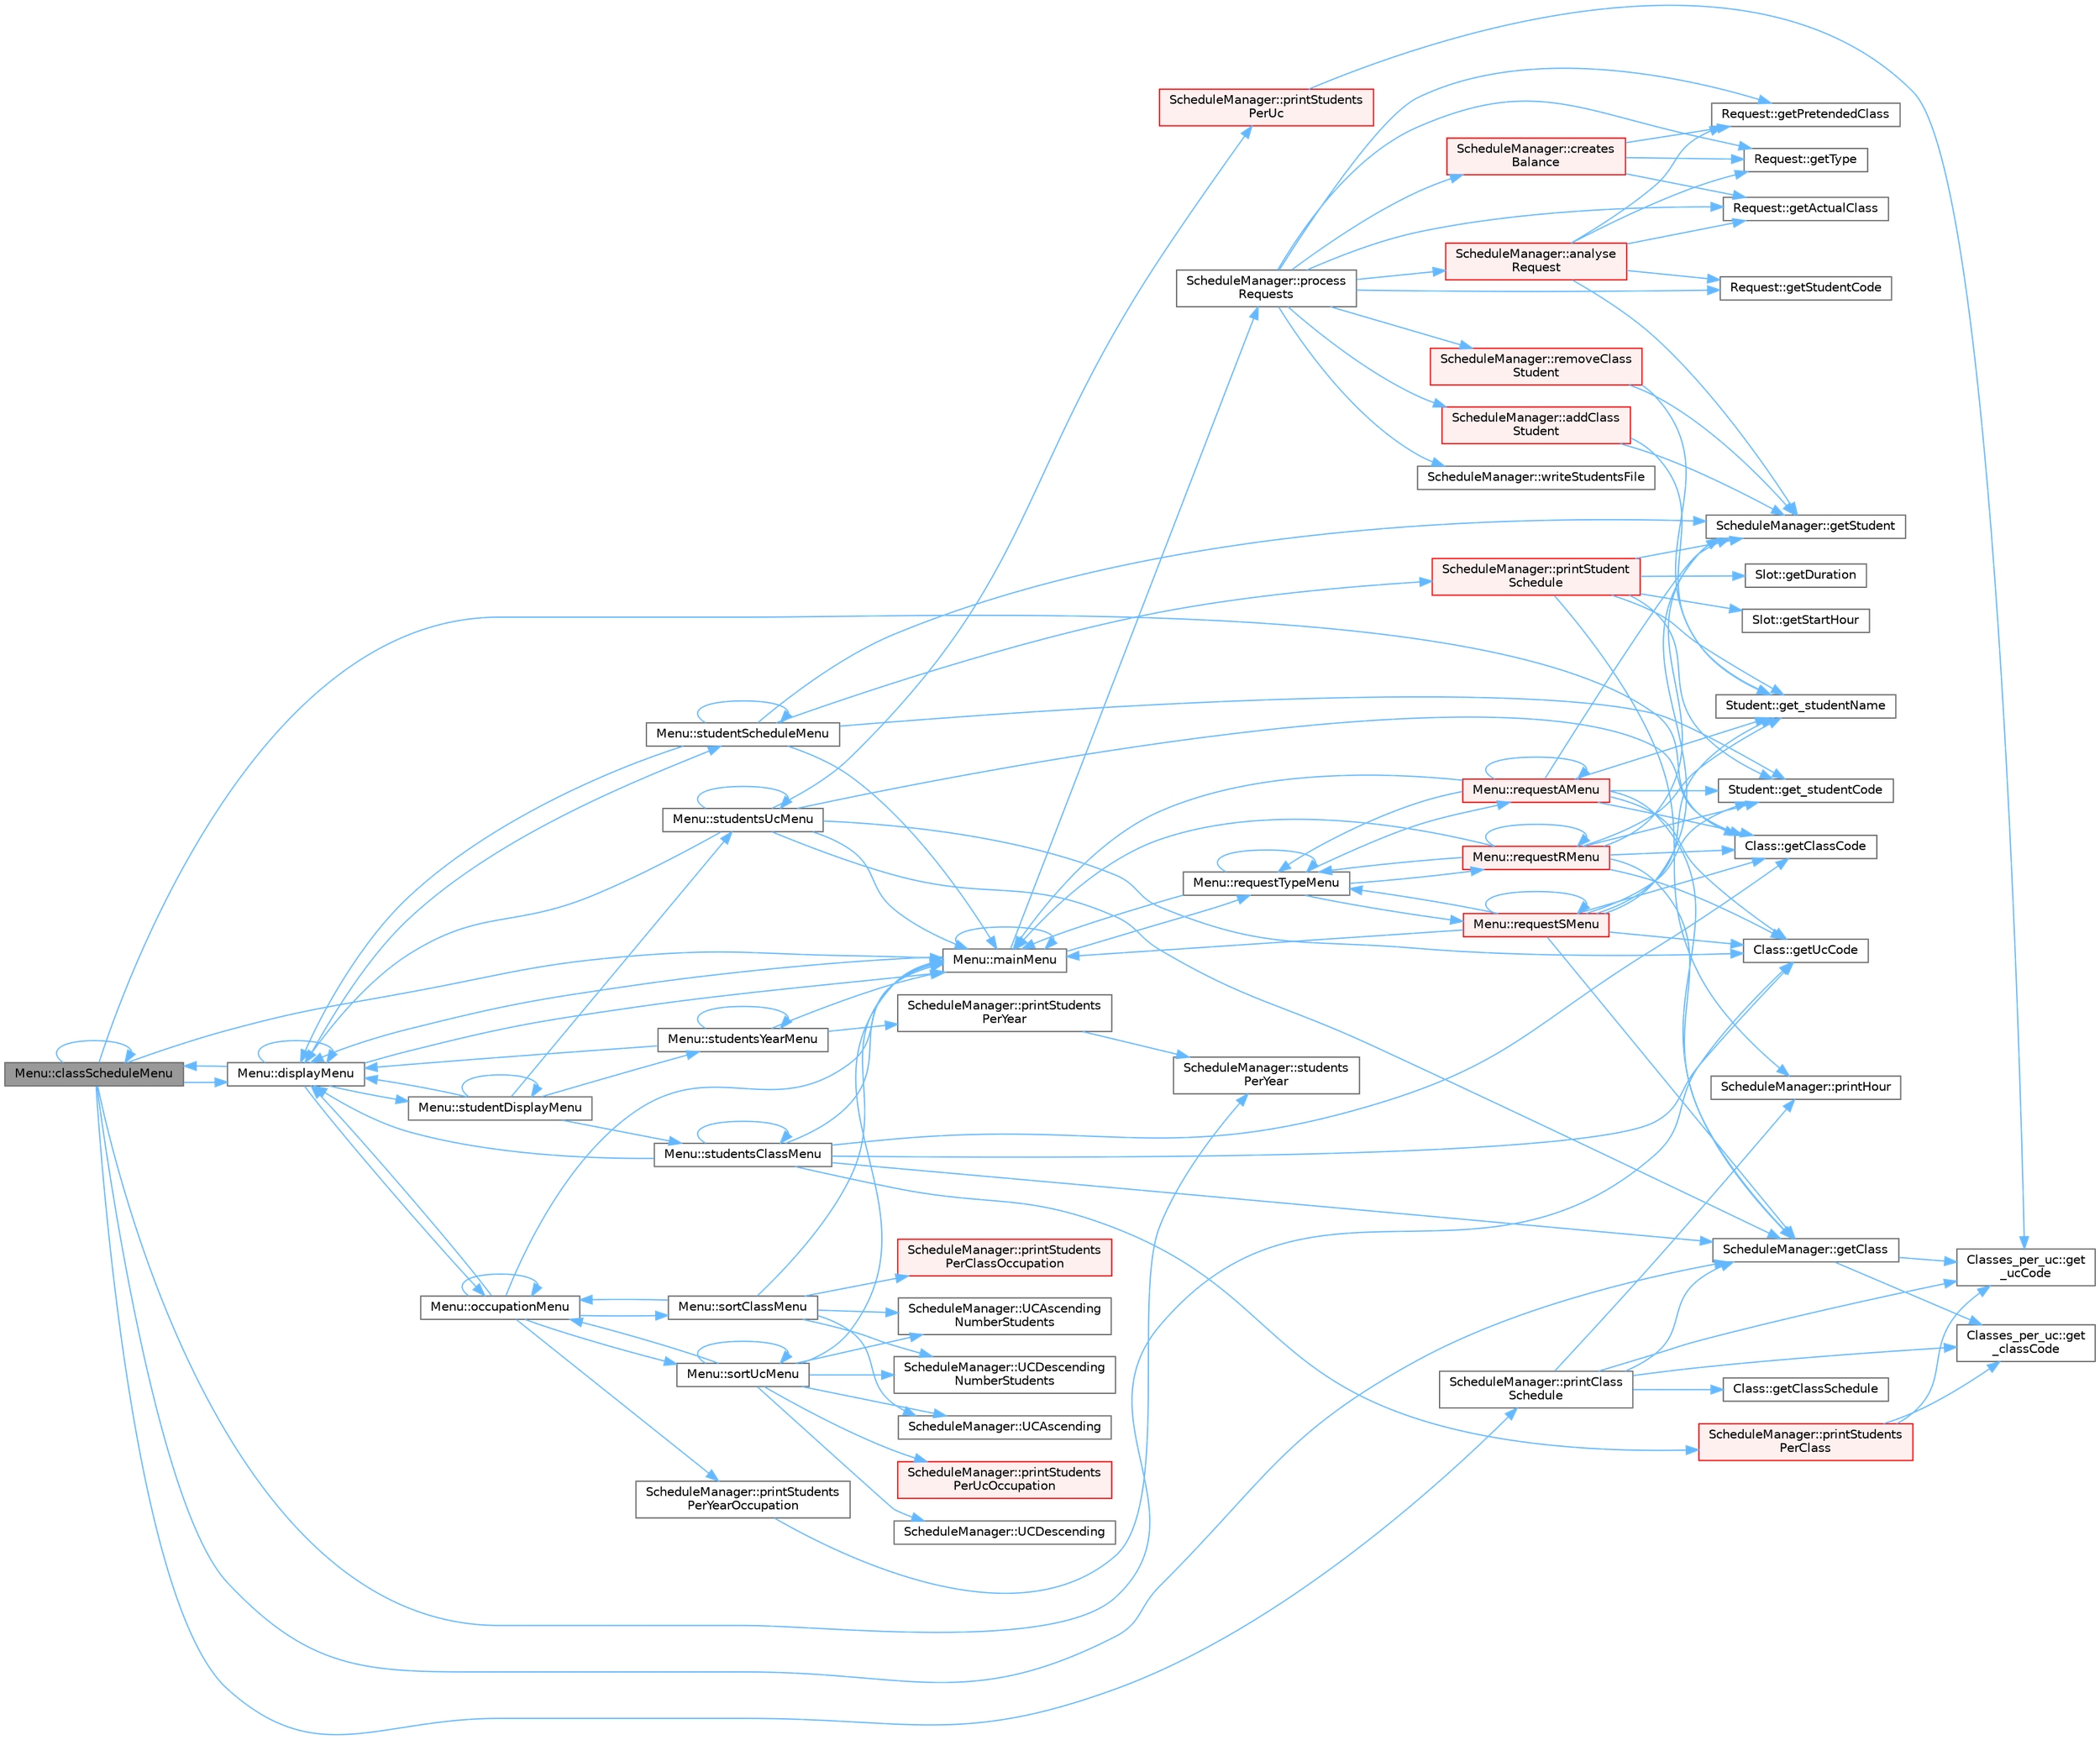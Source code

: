digraph "Menu::classScheduleMenu"
{
 // LATEX_PDF_SIZE
  bgcolor="transparent";
  edge [fontname=Helvetica,fontsize=10,labelfontname=Helvetica,labelfontsize=10];
  node [fontname=Helvetica,fontsize=10,shape=box,height=0.2,width=0.4];
  rankdir="LR";
  Node1 [label="Menu::classScheduleMenu",height=0.2,width=0.4,color="gray40", fillcolor="grey60", style="filled", fontcolor="black",tooltip="displays the schedule of a class"];
  Node1 -> Node1 [color="steelblue1",style="solid"];
  Node1 -> Node2 [color="steelblue1",style="solid"];
  Node2 [label="Menu::displayMenu",height=0.2,width=0.4,color="grey40", fillcolor="white", style="filled",URL="$class_menu.html#a7ceb2718cac4b01b62731e1bcf4283f1",tooltip="displays and manages the display menu of the application"];
  Node2 -> Node1 [color="steelblue1",style="solid"];
  Node2 -> Node2 [color="steelblue1",style="solid"];
  Node2 -> Node3 [color="steelblue1",style="solid"];
  Node3 [label="Menu::mainMenu",height=0.2,width=0.4,color="grey40", fillcolor="white", style="filled",URL="$class_menu.html#aef9edee86d2ea460606361c92e061583",tooltip="displays and manages the main menu of the application"];
  Node3 -> Node2 [color="steelblue1",style="solid"];
  Node3 -> Node3 [color="steelblue1",style="solid"];
  Node3 -> Node4 [color="steelblue1",style="solid"];
  Node4 [label="ScheduleManager::process\lRequests",height=0.2,width=0.4,color="grey40", fillcolor="white", style="filled",URL="$class_schedule_manager.html#a48575e5429cdeded98a3367220de6fe7",tooltip="Complexity = O(n)"];
  Node4 -> Node5 [color="steelblue1",style="solid"];
  Node5 [label="ScheduleManager::addClass\lStudent",height=0.2,width=0.4,color="red", fillcolor="#FFF0F0", style="filled",URL="$class_schedule_manager.html#a6b3d6ef8772acd383dc1bf45f73a32b7",tooltip="Complexity = O(n + log n)"];
  Node5 -> Node7 [color="steelblue1",style="solid"];
  Node7 [label="Student::get_studentName",height=0.2,width=0.4,color="grey40", fillcolor="white", style="filled",URL="$class_student.html#af63e97959c77004acbe20302d6ad1a39",tooltip="gets the student name, complexity O(1)"];
  Node5 -> Node8 [color="steelblue1",style="solid"];
  Node8 [label="ScheduleManager::getStudent",height=0.2,width=0.4,color="grey40", fillcolor="white", style="filled",URL="$class_schedule_manager.html#ae9e558e49da94f4d5a4e5737dcecc59a",tooltip="gets the corresponding object to a student code, complexity O(n)"];
  Node4 -> Node9 [color="steelblue1",style="solid"];
  Node9 [label="ScheduleManager::analyse\lRequest",height=0.2,width=0.4,color="red", fillcolor="#FFF0F0", style="filled",URL="$class_schedule_manager.html#a2a4bba26f31a117f84244e431090a866",tooltip="Complexity O(n)"];
  Node9 -> Node18 [color="steelblue1",style="solid"];
  Node18 [label="Request::getActualClass",height=0.2,width=0.4,color="grey40", fillcolor="white", style="filled",URL="$class_request.html#ad55809beb01bf01c52087b4802379c4a",tooltip=" "];
  Node9 -> Node19 [color="steelblue1",style="solid"];
  Node19 [label="Request::getPretendedClass",height=0.2,width=0.4,color="grey40", fillcolor="white", style="filled",URL="$class_request.html#a7b02f395927210c07751be44d1b3c58c",tooltip=" "];
  Node9 -> Node8 [color="steelblue1",style="solid"];
  Node9 -> Node20 [color="steelblue1",style="solid"];
  Node20 [label="Request::getStudentCode",height=0.2,width=0.4,color="grey40", fillcolor="white", style="filled",URL="$class_request.html#a5a9953615d3e8fbb377bc13a17b65e57",tooltip=" "];
  Node9 -> Node21 [color="steelblue1",style="solid"];
  Node21 [label="Request::getType",height=0.2,width=0.4,color="grey40", fillcolor="white", style="filled",URL="$class_request.html#a64192fbb788c9dcae1e011f85a7c0f67",tooltip=" "];
  Node4 -> Node22 [color="steelblue1",style="solid"];
  Node22 [label="ScheduleManager::creates\lBalance",height=0.2,width=0.4,color="red", fillcolor="#FFF0F0", style="filled",URL="$class_schedule_manager.html#af918b25dc00ed4ffcd0ca8d29abd2af3",tooltip="Complexity = O(n²)"];
  Node22 -> Node18 [color="steelblue1",style="solid"];
  Node22 -> Node19 [color="steelblue1",style="solid"];
  Node22 -> Node21 [color="steelblue1",style="solid"];
  Node4 -> Node18 [color="steelblue1",style="solid"];
  Node4 -> Node19 [color="steelblue1",style="solid"];
  Node4 -> Node20 [color="steelblue1",style="solid"];
  Node4 -> Node21 [color="steelblue1",style="solid"];
  Node4 -> Node27 [color="steelblue1",style="solid"];
  Node27 [label="ScheduleManager::removeClass\lStudent",height=0.2,width=0.4,color="red", fillcolor="#FFF0F0", style="filled",URL="$class_schedule_manager.html#abee9ead517d9992eb0326cfcdd98a90c",tooltip="Complexity = O(n + log n)"];
  Node27 -> Node7 [color="steelblue1",style="solid"];
  Node27 -> Node8 [color="steelblue1",style="solid"];
  Node4 -> Node28 [color="steelblue1",style="solid"];
  Node28 [label="ScheduleManager::writeStudentsFile",height=0.2,width=0.4,color="grey40", fillcolor="white", style="filled",URL="$class_schedule_manager.html#a6597654bdd09088afc302aff9602fb9b",tooltip="Complexity = O(n)"];
  Node3 -> Node29 [color="steelblue1",style="solid"];
  Node29 [label="Menu::requestTypeMenu",height=0.2,width=0.4,color="grey40", fillcolor="white", style="filled",URL="$class_menu.html#a08f5fd797aed15499f55a271317f417e",tooltip="displays and manages the request menu of the application"];
  Node29 -> Node3 [color="steelblue1",style="solid"];
  Node29 -> Node30 [color="steelblue1",style="solid"];
  Node30 [label="Menu::requestAMenu",height=0.2,width=0.4,color="red", fillcolor="#FFF0F0", style="filled",URL="$class_menu.html#a98f6fc8ff0888c1141677e12061d05d9",tooltip="displays and manages the request menu to add a student to a new class"];
  Node30 -> Node31 [color="steelblue1",style="solid"];
  Node31 [label="Student::get_studentCode",height=0.2,width=0.4,color="grey40", fillcolor="white", style="filled",URL="$class_student.html#a6b9d32745e4a22040364773353158464",tooltip="gets the student code, complexity O(1)"];
  Node30 -> Node7 [color="steelblue1",style="solid"];
  Node30 -> Node11 [color="steelblue1",style="solid"];
  Node11 [label="ScheduleManager::getClass",height=0.2,width=0.4,color="grey40", fillcolor="white", style="filled",URL="$class_schedule_manager.html#af086538733e4b420293d38a300286dbd",tooltip="get a class in the list of all classes per uc, complexity O(n)"];
  Node11 -> Node12 [color="steelblue1",style="solid"];
  Node12 [label="Classes_per_uc::get\l_classCode",height=0.2,width=0.4,color="grey40", fillcolor="white", style="filled",URL="$class_classes__per__uc.html#af2d2caaac1992545c5cc9cdd25931ff1",tooltip="gets the Class Code, complexity O(1)"];
  Node11 -> Node13 [color="steelblue1",style="solid"];
  Node13 [label="Classes_per_uc::get\l_ucCode",height=0.2,width=0.4,color="grey40", fillcolor="white", style="filled",URL="$class_classes__per__uc.html#ad7dc285639f33fad9796309cb686eb16",tooltip="gets the Uc Code, complexity O(1)"];
  Node30 -> Node32 [color="steelblue1",style="solid"];
  Node32 [label="Class::getClassCode",height=0.2,width=0.4,color="grey40", fillcolor="white", style="filled",URL="$class_class.html#a741c8eacce26ceaf0d68e4e5a145be68",tooltip="gets the Class Code, complexity O(1)"];
  Node30 -> Node8 [color="steelblue1",style="solid"];
  Node30 -> Node33 [color="steelblue1",style="solid"];
  Node33 [label="Class::getUcCode",height=0.2,width=0.4,color="grey40", fillcolor="white", style="filled",URL="$class_class.html#a42b4ee11c3181b8b5ebc39e9652153f9",tooltip="gets the Uc Code, complexity O(1)"];
  Node30 -> Node3 [color="steelblue1",style="solid"];
  Node30 -> Node30 [color="steelblue1",style="solid"];
  Node30 -> Node29 [color="steelblue1",style="solid"];
  Node29 -> Node35 [color="steelblue1",style="solid"];
  Node35 [label="Menu::requestRMenu",height=0.2,width=0.4,color="red", fillcolor="#FFF0F0", style="filled",URL="$class_menu.html#a80da583d6fbe2654f0e2de94c2df66af",tooltip="displays and manages the request menu to remove a student from a class"];
  Node35 -> Node31 [color="steelblue1",style="solid"];
  Node35 -> Node7 [color="steelblue1",style="solid"];
  Node35 -> Node11 [color="steelblue1",style="solid"];
  Node35 -> Node32 [color="steelblue1",style="solid"];
  Node35 -> Node8 [color="steelblue1",style="solid"];
  Node35 -> Node33 [color="steelblue1",style="solid"];
  Node35 -> Node3 [color="steelblue1",style="solid"];
  Node35 -> Node35 [color="steelblue1",style="solid"];
  Node35 -> Node29 [color="steelblue1",style="solid"];
  Node29 -> Node36 [color="steelblue1",style="solid"];
  Node36 [label="Menu::requestSMenu",height=0.2,width=0.4,color="red", fillcolor="#FFF0F0", style="filled",URL="$class_menu.html#acbc8696e3f90771a91f6ee1a4389d73b",tooltip="displays and manages the request menu to swap student class(es)"];
  Node36 -> Node31 [color="steelblue1",style="solid"];
  Node36 -> Node7 [color="steelblue1",style="solid"];
  Node36 -> Node11 [color="steelblue1",style="solid"];
  Node36 -> Node32 [color="steelblue1",style="solid"];
  Node36 -> Node8 [color="steelblue1",style="solid"];
  Node36 -> Node33 [color="steelblue1",style="solid"];
  Node36 -> Node3 [color="steelblue1",style="solid"];
  Node36 -> Node36 [color="steelblue1",style="solid"];
  Node36 -> Node29 [color="steelblue1",style="solid"];
  Node29 -> Node29 [color="steelblue1",style="solid"];
  Node2 -> Node37 [color="steelblue1",style="solid"];
  Node37 [label="Menu::occupationMenu",height=0.2,width=0.4,color="grey40", fillcolor="white", style="filled",URL="$class_menu.html#a73bdb45003cedb8515d112a986f95d2c",tooltip="displays the options to the occupation of classes, uc's or year"];
  Node37 -> Node2 [color="steelblue1",style="solid"];
  Node37 -> Node3 [color="steelblue1",style="solid"];
  Node37 -> Node37 [color="steelblue1",style="solid"];
  Node37 -> Node38 [color="steelblue1",style="solid"];
  Node38 [label="ScheduleManager::printStudents\lPerYearOccupation",height=0.2,width=0.4,color="grey40", fillcolor="white", style="filled",URL="$class_schedule_manager.html#adab40ba93a69b5d6ea0feb6f99496b4a",tooltip="Complexity = O(n + max number of classes) = O(n)"];
  Node38 -> Node39 [color="steelblue1",style="solid"];
  Node39 [label="ScheduleManager::students\lPerYear",height=0.2,width=0.4,color="grey40", fillcolor="white", style="filled",URL="$class_schedule_manager.html#ad05e0f4686bb4cb17d3805eaf6a5327d",tooltip="complexity O(n + max number of classes of a student) = O(n)"];
  Node37 -> Node40 [color="steelblue1",style="solid"];
  Node40 [label="Menu::sortClassMenu",height=0.2,width=0.4,color="grey40", fillcolor="white", style="filled",URL="$class_menu.html#ae06786f133a6c224371613a12fc8c5c6",tooltip="displays the options to show the occupation of classes"];
  Node40 -> Node3 [color="steelblue1",style="solid"];
  Node40 -> Node37 [color="steelblue1",style="solid"];
  Node40 -> Node41 [color="steelblue1",style="solid"];
  Node41 [label="ScheduleManager::printStudents\lPerClassOccupation",height=0.2,width=0.4,color="red", fillcolor="#FFF0F0", style="filled",URL="$class_schedule_manager.html#aa9574467fda88f236a31f3bf126f531b",tooltip="complexity O(2n) = O(n)"];
  Node40 -> Node42 [color="steelblue1",style="solid"];
  Node42 [label="ScheduleManager::UCAscending",height=0.2,width=0.4,color="grey40", fillcolor="white", style="filled",URL="$class_schedule_manager.html#a3caefa77328265e669d4ee2577d6d759",tooltip="custom comparator function to sort a list of pairs<int, Classes_per_uc> from the first UC to the last"];
  Node40 -> Node43 [color="steelblue1",style="solid"];
  Node43 [label="ScheduleManager::UCAscending\lNumberStudents",height=0.2,width=0.4,color="grey40", fillcolor="white", style="filled",URL="$class_schedule_manager.html#abda48961240bd59903dd183648a81c11",tooltip="custom comparator function to sort a list of pairs<int, Classes_per_uc> from the uc with less student..."];
  Node40 -> Node44 [color="steelblue1",style="solid"];
  Node44 [label="ScheduleManager::UCDescending\lNumberStudents",height=0.2,width=0.4,color="grey40", fillcolor="white", style="filled",URL="$class_schedule_manager.html#a94e3990d001e034c4b46a4c70d5d2c0d",tooltip="custom comparator function to sort a list of pairs<int, Classes_per_uc> from the uc with more student..."];
  Node37 -> Node45 [color="steelblue1",style="solid"];
  Node45 [label="Menu::sortUcMenu",height=0.2,width=0.4,color="grey40", fillcolor="white", style="filled",URL="$class_menu.html#a35649eb24753cbbd8142ac52e6a98e01",tooltip="displays the options to show the occupation of uc's"];
  Node45 -> Node3 [color="steelblue1",style="solid"];
  Node45 -> Node37 [color="steelblue1",style="solid"];
  Node45 -> Node46 [color="steelblue1",style="solid"];
  Node46 [label="ScheduleManager::printStudents\lPerUcOccupation",height=0.2,width=0.4,color="red", fillcolor="#FFF0F0", style="filled",URL="$class_schedule_manager.html#a59d7a95a91611f9183271eac4d4ded81",tooltip="Complexity = O(n)"];
  Node45 -> Node45 [color="steelblue1",style="solid"];
  Node45 -> Node42 [color="steelblue1",style="solid"];
  Node45 -> Node43 [color="steelblue1",style="solid"];
  Node45 -> Node47 [color="steelblue1",style="solid"];
  Node47 [label="ScheduleManager::UCDescending",height=0.2,width=0.4,color="grey40", fillcolor="white", style="filled",URL="$class_schedule_manager.html#a21150b782f55ac7b0f81d53468a3d465",tooltip="custom comparator function to sort a list of pairs<int, Classes_per_uc> from the last UC to the first"];
  Node45 -> Node44 [color="steelblue1",style="solid"];
  Node2 -> Node48 [color="steelblue1",style="solid"];
  Node48 [label="Menu::studentDisplayMenu",height=0.2,width=0.4,color="grey40", fillcolor="white", style="filled",URL="$class_menu.html#afc61de2cbeb06654497344254c5b9050",tooltip="displays the options to show the students on UC/Class/Year"];
  Node48 -> Node2 [color="steelblue1",style="solid"];
  Node48 -> Node48 [color="steelblue1",style="solid"];
  Node48 -> Node49 [color="steelblue1",style="solid"];
  Node49 [label="Menu::studentsClassMenu",height=0.2,width=0.4,color="grey40", fillcolor="white", style="filled",URL="$class_menu.html#aa06a36f0195d4f18ee727ee191c8fee1",tooltip="displays input options for classCode and UCCode to choose a Class's list of students to display"];
  Node49 -> Node2 [color="steelblue1",style="solid"];
  Node49 -> Node11 [color="steelblue1",style="solid"];
  Node49 -> Node32 [color="steelblue1",style="solid"];
  Node49 -> Node33 [color="steelblue1",style="solid"];
  Node49 -> Node3 [color="steelblue1",style="solid"];
  Node49 -> Node50 [color="steelblue1",style="solid"];
  Node50 [label="ScheduleManager::printStudents\lPerClass",height=0.2,width=0.4,color="red", fillcolor="#FFF0F0", style="filled",URL="$class_schedule_manager.html#a175abf1872f6994c3e3e1ba9238b72c7",tooltip="complexity O(n + max number of classes of a student) = O(n)"];
  Node50 -> Node12 [color="steelblue1",style="solid"];
  Node50 -> Node13 [color="steelblue1",style="solid"];
  Node49 -> Node49 [color="steelblue1",style="solid"];
  Node48 -> Node51 [color="steelblue1",style="solid"];
  Node51 [label="Menu::studentsUcMenu",height=0.2,width=0.4,color="grey40", fillcolor="white", style="filled",URL="$class_menu.html#a150abfa0868035c73753da75984969d5",tooltip="displays input options for classCode and UCCode to choose a Classes_per_uc list of students to displa..."];
  Node51 -> Node2 [color="steelblue1",style="solid"];
  Node51 -> Node11 [color="steelblue1",style="solid"];
  Node51 -> Node32 [color="steelblue1",style="solid"];
  Node51 -> Node33 [color="steelblue1",style="solid"];
  Node51 -> Node3 [color="steelblue1",style="solid"];
  Node51 -> Node52 [color="steelblue1",style="solid"];
  Node52 [label="ScheduleManager::printStudents\lPerUc",height=0.2,width=0.4,color="red", fillcolor="#FFF0F0", style="filled",URL="$class_schedule_manager.html#af0f76b19ca44cb2656b230a375f67168",tooltip="prints in the terminal a UC and a list of its students"];
  Node52 -> Node13 [color="steelblue1",style="solid"];
  Node51 -> Node51 [color="steelblue1",style="solid"];
  Node48 -> Node53 [color="steelblue1",style="solid"];
  Node53 [label="Menu::studentsYearMenu",height=0.2,width=0.4,color="grey40", fillcolor="white", style="filled",URL="$class_menu.html#ab2ee6d3173360458a0ab9f1ce413ef33",tooltip="displays input options for year to choose a year's list of students to display"];
  Node53 -> Node2 [color="steelblue1",style="solid"];
  Node53 -> Node3 [color="steelblue1",style="solid"];
  Node53 -> Node54 [color="steelblue1",style="solid"];
  Node54 [label="ScheduleManager::printStudents\lPerYear",height=0.2,width=0.4,color="grey40", fillcolor="white", style="filled",URL="$class_schedule_manager.html#a4d2380deb91d21cdfafebe799bf1be8f",tooltip="Complexity = O(n + number of student's classes) = O(n)"];
  Node54 -> Node39 [color="steelblue1",style="solid"];
  Node53 -> Node53 [color="steelblue1",style="solid"];
  Node2 -> Node55 [color="steelblue1",style="solid"];
  Node55 [label="Menu::studentScheduleMenu",height=0.2,width=0.4,color="grey40", fillcolor="white", style="filled",URL="$class_menu.html#aa39a8a67e77b690cda3cb9a6a360404f",tooltip="displays and manages to show a student information"];
  Node55 -> Node2 [color="steelblue1",style="solid"];
  Node55 -> Node31 [color="steelblue1",style="solid"];
  Node55 -> Node8 [color="steelblue1",style="solid"];
  Node55 -> Node3 [color="steelblue1",style="solid"];
  Node55 -> Node56 [color="steelblue1",style="solid"];
  Node56 [label="ScheduleManager::printStudent\lSchedule",height=0.2,width=0.4,color="red", fillcolor="#FFF0F0", style="filled",URL="$class_schedule_manager.html#a7d2210e89d349d3ad5fd1f5d2c3f5c8b",tooltip="prints a student schedule, complexity O(max number of classes that a student can have) = O(1)"];
  Node56 -> Node31 [color="steelblue1",style="solid"];
  Node56 -> Node7 [color="steelblue1",style="solid"];
  Node56 -> Node14 [color="steelblue1",style="solid"];
  Node14 [label="Slot::getDuration",height=0.2,width=0.4,color="grey40", fillcolor="white", style="filled",URL="$class_slot.html#aea64173d5b077e41c975abe1f682ec12",tooltip="gets the duration of a class, complexity O(1)"];
  Node56 -> Node15 [color="steelblue1",style="solid"];
  Node15 [label="Slot::getStartHour",height=0.2,width=0.4,color="grey40", fillcolor="white", style="filled",URL="$class_slot.html#a004b0ad47c5b9736857c09a9c5affa15",tooltip="gets the start hour of a class, complexity O(1)"];
  Node56 -> Node8 [color="steelblue1",style="solid"];
  Node56 -> Node61 [color="steelblue1",style="solid"];
  Node61 [label="ScheduleManager::printHour",height=0.2,width=0.4,color="grey40", fillcolor="white", style="filled",URL="$class_schedule_manager.html#a3c8d93bdddc5efe2b9e60816caefbbc1",tooltip="converts and prints a float into a time stamp, complexity O(1)"];
  Node55 -> Node55 [color="steelblue1",style="solid"];
  Node1 -> Node11 [color="steelblue1",style="solid"];
  Node1 -> Node32 [color="steelblue1",style="solid"];
  Node1 -> Node33 [color="steelblue1",style="solid"];
  Node1 -> Node3 [color="steelblue1",style="solid"];
  Node1 -> Node62 [color="steelblue1",style="solid"];
  Node62 [label="ScheduleManager::printClass\lSchedule",height=0.2,width=0.4,color="grey40", fillcolor="white", style="filled",URL="$class_schedule_manager.html#a6544749a66e0df443356f162f5a6048f",tooltip="complexity O(2) = O(1)"];
  Node62 -> Node12 [color="steelblue1",style="solid"];
  Node62 -> Node13 [color="steelblue1",style="solid"];
  Node62 -> Node11 [color="steelblue1",style="solid"];
  Node62 -> Node58 [color="steelblue1",style="solid"];
  Node58 [label="Class::getClassSchedule",height=0.2,width=0.4,color="grey40", fillcolor="white", style="filled",URL="$class_class.html#ae4b4b4d65d68d3070ebcd3ececb95090",tooltip="gets a list of the Class Schedule, complexity O(1)"];
  Node62 -> Node61 [color="steelblue1",style="solid"];
}
